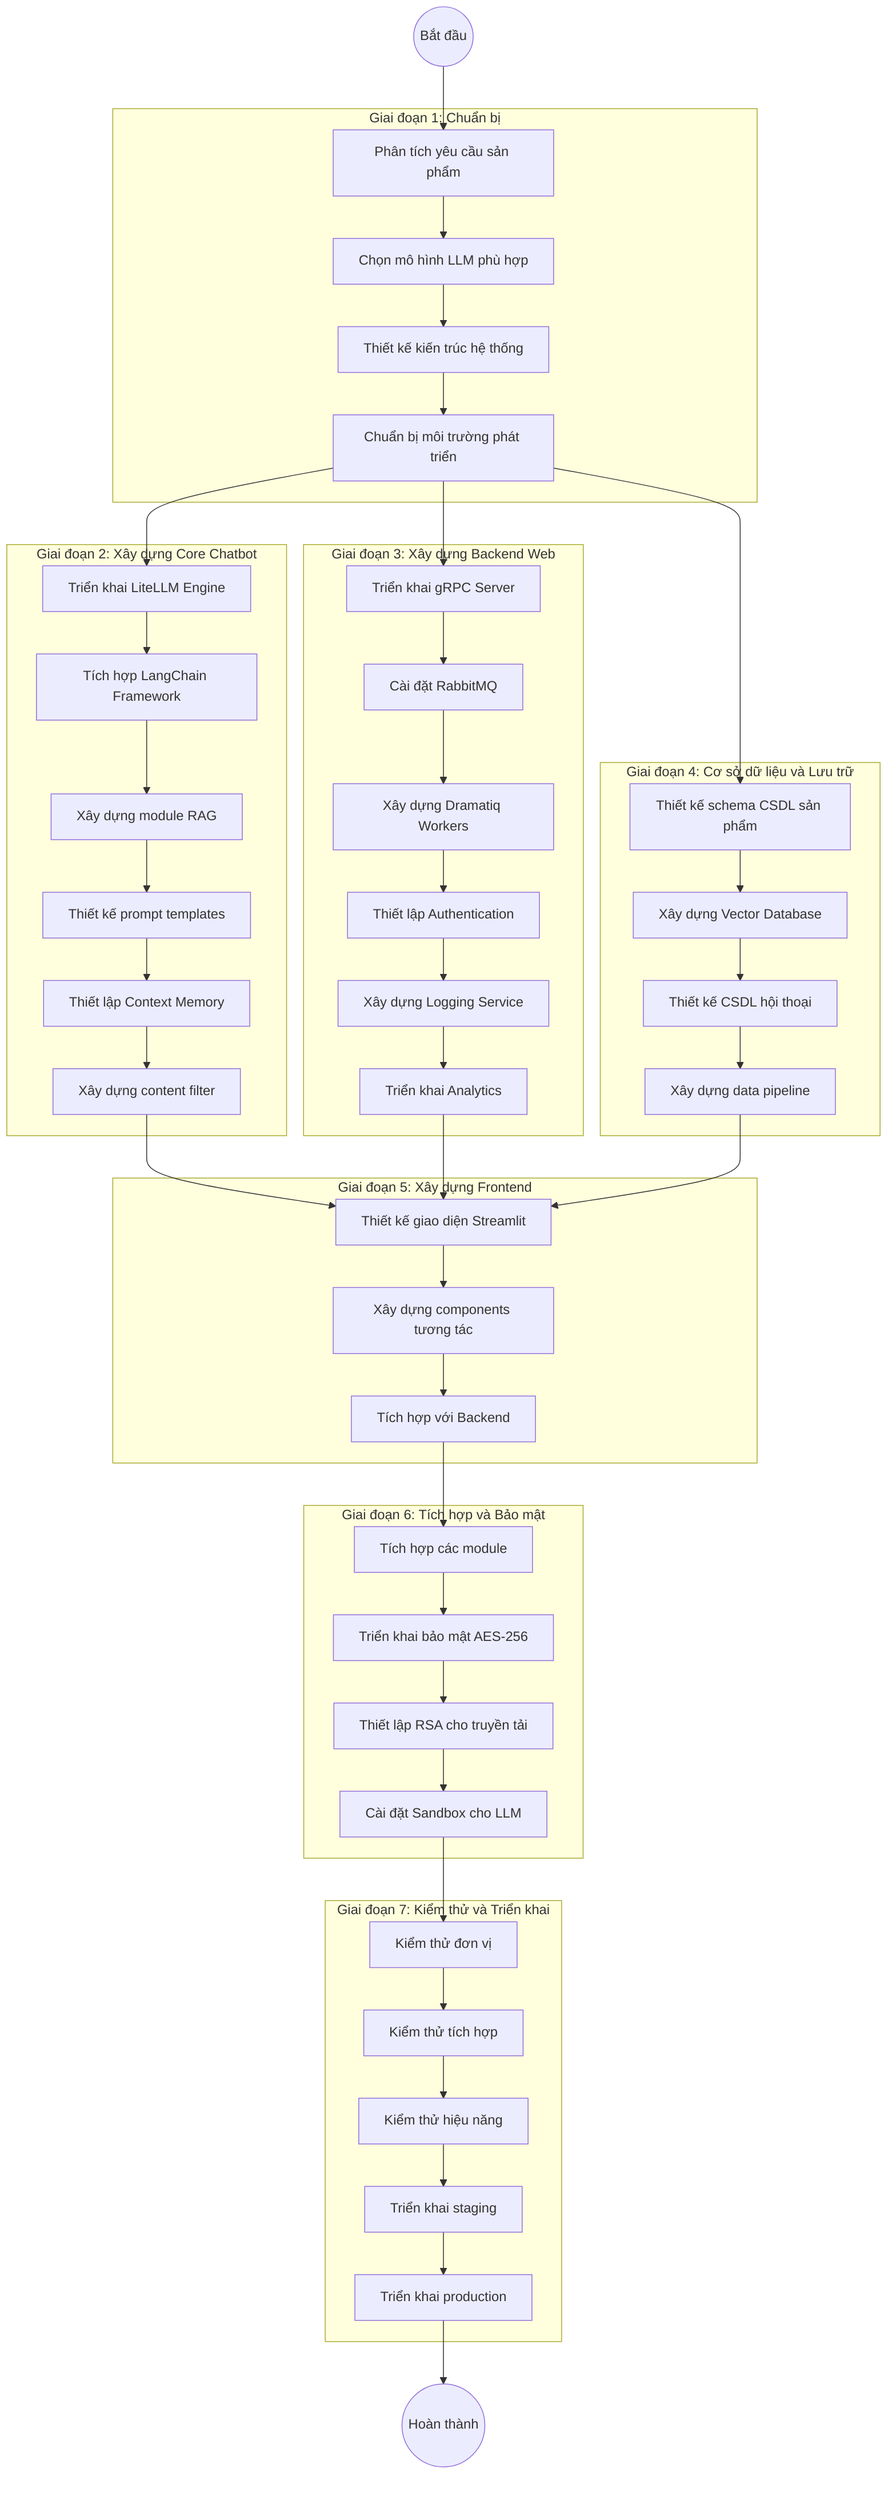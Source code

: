 flowchart TB
    START((Bắt đầu))
    
    subgraph "Giai đoạn 1: Chuẩn bị"
        PREP1[Phân tích yêu cầu sản phẩm]
        PREP2[Chọn mô hình LLM phù hợp]
        PREP3[Thiết kế kiến trúc hệ thống]
        PREP4[Chuẩn bị môi trường phát triển]
    end
    
    subgraph "Giai đoạn 2: Xây dựng Core Chatbot"
        CORE1[Triển khai LiteLLM Engine]
        CORE2[Tích hợp LangChain Framework]
        CORE3[Xây dựng module RAG]
        CORE4[Thiết kế prompt templates]
        CORE5[Thiết lập Context Memory]
        CORE6[Xây dựng content filter]
    end
    
    subgraph "Giai đoạn 3: Xây dựng Backend Web"
        BE1[Triển khai gRPC Server]
        BE2[Cài đặt RabbitMQ]
        BE3[Xây dựng Dramatiq Workers]
        BE4[Thiết lập Authentication]
        BE5[Xây dựng Logging Service]
        BE6[Triển khai Analytics]
    end
    
    subgraph "Giai đoạn 4: Cơ sở dữ liệu và Lưu trữ"
        DB1[Thiết kế schema CSDL sản phẩm]
        DB2[Xây dựng Vector Database]
        DB3[Thiết kế CSDL hội thoại]
        DB4[Xây dựng data pipeline]
    end
    
    subgraph "Giai đoạn 5: Xây dựng Frontend"
        FE1[Thiết kế giao diện Streamlit]
        FE2[Xây dựng components tương tác]
        FE3[Tích hợp với Backend]
    end
    
    subgraph "Giai đoạn 6: Tích hợp và Bảo mật"
        INT1[Tích hợp các module]
        INT2[Triển khai bảo mật AES-256]
        INT3[Thiết lập RSA cho truyền tải]
        INT4[Cài đặt Sandbox cho LLM]
    end
    
    subgraph "Giai đoạn 7: Kiểm thử và Triển khai"
        TEST1[Kiểm thử đơn vị]
        TEST2[Kiểm thử tích hợp]
        TEST3[Kiểm thử hiệu năng]
        TEST4[Triển khai staging]
        TEST5[Triển khai production]
    end
    
    START --> PREP1
    PREP1 --> PREP2
    PREP2 --> PREP3
    PREP3 --> PREP4
    
    PREP4 --> CORE1 & BE1 & DB1
    
    CORE1 --> CORE2
    CORE2 --> CORE3
    CORE3 --> CORE4
    CORE4 --> CORE5
    CORE5 --> CORE6
    
    BE1 --> BE2
    BE2 --> BE3
    BE3 --> BE4
    BE4 --> BE5
    BE5 --> BE6
    
    DB1 --> DB2
    DB2 --> DB3
    DB3 --> DB4
    
    CORE6 & BE6 & DB4 --> FE1
    FE1 --> FE2
    FE2 --> FE3
    
    FE3 --> INT1
    INT1 --> INT2
    INT2 --> INT3
    INT3 --> INT4
    
    INT4 --> TEST1
    TEST1 --> TEST2
    TEST2 --> TEST3
    TEST3 --> TEST4
    TEST4 --> TEST5
    
    TEST5 --> END((Hoàn thành))